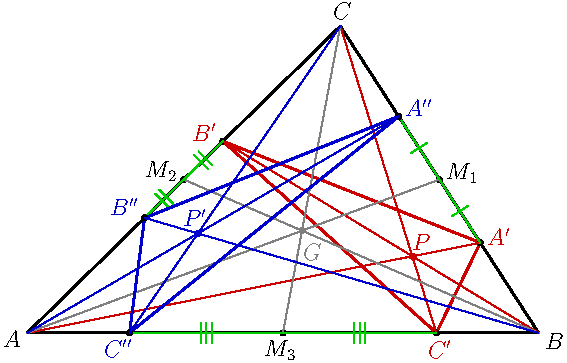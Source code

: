 import geometry; size(10cm,0);
triangle t=triangleabc(5,6,7); label(t); draw(t, linewidth(bp));
point P=0.6*t.B+0.25*t.C; dot("$P$", P, dir(60), 0.8*red);
triangle C1=cevian(t, P);
label("$A'$","$B'$","$C'$", C1, 0.8*red); draw(C1, bp+0.8*red, dot);
draw(t.A--C1.A, 0.8*red); draw(t.B--C1.B, 0.8*red); draw(t.C--C1.C, 0.8*red);

point Ma=midpoint(t.BC), Mb=midpoint(t.AC), Mc=midpoint(t.BA);
dot("$M_1$",Ma,-dir(t.VA)); dot("$M_2$",Mb,-dir(t.VB)); dot("$M_3$",Mc,-dir(t.VC));
draw(t.A--Ma^^t.B--Mb^^t.C--Mc, grey); dot("$G$", centroid(t), 2*dir(-65), grey);

point App=rotate(180,Ma)*C1.A, Bpp=rotate(180,Mb)*C1.B, Cpp=rotate(180,Mc)*C1.C;
draw(C1.A--App, 0.8*green, StickIntervalMarker(2,1,0.8*green));
draw(C1.B--Bpp, 0.8*green, StickIntervalMarker(2,2,0.8*green));
draw(C1.C--Cpp, 0.8*green, StickIntervalMarker(2,3,0.8*green));

triangle C2=triangle(App,Bpp,Cpp);
label("$A''$","$B''$","$C''$", C2, 0.8*blue); draw(C2, bp+0.8*blue, dot);
segment sA=segment(t.A,C2.A), sB=segment(t.B,C2.B);
point PP=intersectionpoint(sA,sB);
dot("$P'$", PP, dir(100), 0.8*blue);
draw(sA, 0.8*blue); draw(sB, 0.8*blue); draw(segment(t.C,C2.C), 0.8*blue);
